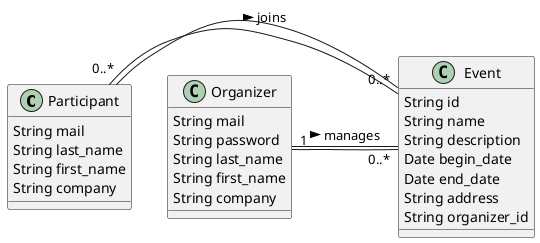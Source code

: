 @startuml

class Participant {
    String mail
    String last_name
    String first_name
    String company
}

class Organizer {
    String mail
    String password
    String last_name
    String first_name
    String company
}

class Event {
    String id
    String name
    String description
    Date begin_date
    Date end_date
    String address
    String organizer_id
}

Participant - Event : joins >
Organizer - Event : manages >

Participant "0..*" -- "0..*" Event
Organizer "1" -- "0..*" Event

@enduml